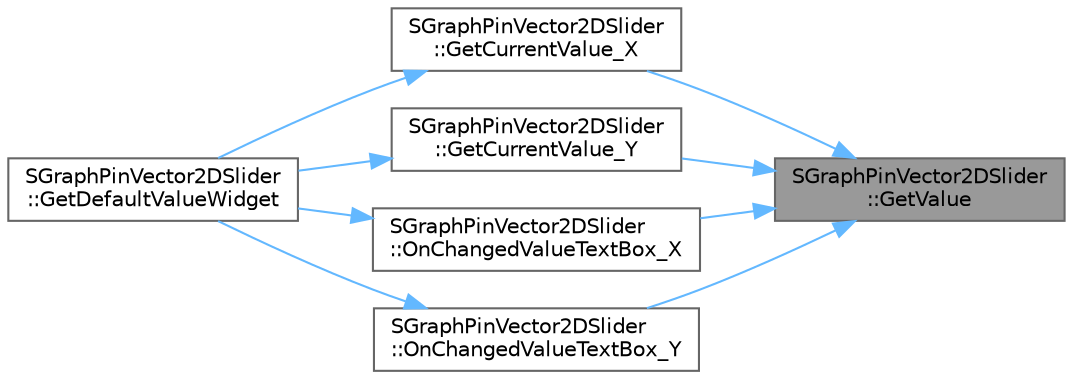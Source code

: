 digraph "SGraphPinVector2DSlider::GetValue"
{
 // INTERACTIVE_SVG=YES
 // LATEX_PDF_SIZE
  bgcolor="transparent";
  edge [fontname=Helvetica,fontsize=10,labelfontname=Helvetica,labelfontsize=10];
  node [fontname=Helvetica,fontsize=10,shape=box,height=0.2,width=0.4];
  rankdir="RL";
  Node1 [id="Node000001",label="SGraphPinVector2DSlider\l::GetValue",height=0.2,width=0.4,color="gray40", fillcolor="grey60", style="filled", fontcolor="black",tooltip=" "];
  Node1 -> Node2 [id="edge1_Node000001_Node000002",dir="back",color="steelblue1",style="solid",tooltip=" "];
  Node2 [id="Node000002",label="SGraphPinVector2DSlider\l::GetCurrentValue_X",height=0.2,width=0.4,color="grey40", fillcolor="white", style="filled",URL="$df/d64/classSGraphPinVector2DSlider.html#a2184a2ba030638a583d4c0f9b2075972",tooltip=" "];
  Node2 -> Node3 [id="edge2_Node000002_Node000003",dir="back",color="steelblue1",style="solid",tooltip=" "];
  Node3 [id="Node000003",label="SGraphPinVector2DSlider\l::GetDefaultValueWidget",height=0.2,width=0.4,color="grey40", fillcolor="white", style="filled",URL="$df/d64/classSGraphPinVector2DSlider.html#a20ade701119bf8dc1870c8f926ec920e",tooltip="Function to create class specific widget."];
  Node1 -> Node4 [id="edge3_Node000001_Node000004",dir="back",color="steelblue1",style="solid",tooltip=" "];
  Node4 [id="Node000004",label="SGraphPinVector2DSlider\l::GetCurrentValue_Y",height=0.2,width=0.4,color="grey40", fillcolor="white", style="filled",URL="$df/d64/classSGraphPinVector2DSlider.html#a827815845e73806cebaad943cd2220ca",tooltip=" "];
  Node4 -> Node3 [id="edge4_Node000004_Node000003",dir="back",color="steelblue1",style="solid",tooltip=" "];
  Node1 -> Node5 [id="edge5_Node000001_Node000005",dir="back",color="steelblue1",style="solid",tooltip=" "];
  Node5 [id="Node000005",label="SGraphPinVector2DSlider\l::OnChangedValueTextBox_X",height=0.2,width=0.4,color="grey40", fillcolor="white", style="filled",URL="$df/d64/classSGraphPinVector2DSlider.html#a997c1d72ccc64e9996e81d7d5920083a",tooltip=" "];
  Node5 -> Node3 [id="edge6_Node000005_Node000003",dir="back",color="steelblue1",style="solid",tooltip=" "];
  Node1 -> Node6 [id="edge7_Node000001_Node000006",dir="back",color="steelblue1",style="solid",tooltip=" "];
  Node6 [id="Node000006",label="SGraphPinVector2DSlider\l::OnChangedValueTextBox_Y",height=0.2,width=0.4,color="grey40", fillcolor="white", style="filled",URL="$df/d64/classSGraphPinVector2DSlider.html#ab34fec9642acb7b7cdf1a0bfd26bfc32",tooltip=" "];
  Node6 -> Node3 [id="edge8_Node000006_Node000003",dir="back",color="steelblue1",style="solid",tooltip=" "];
}
